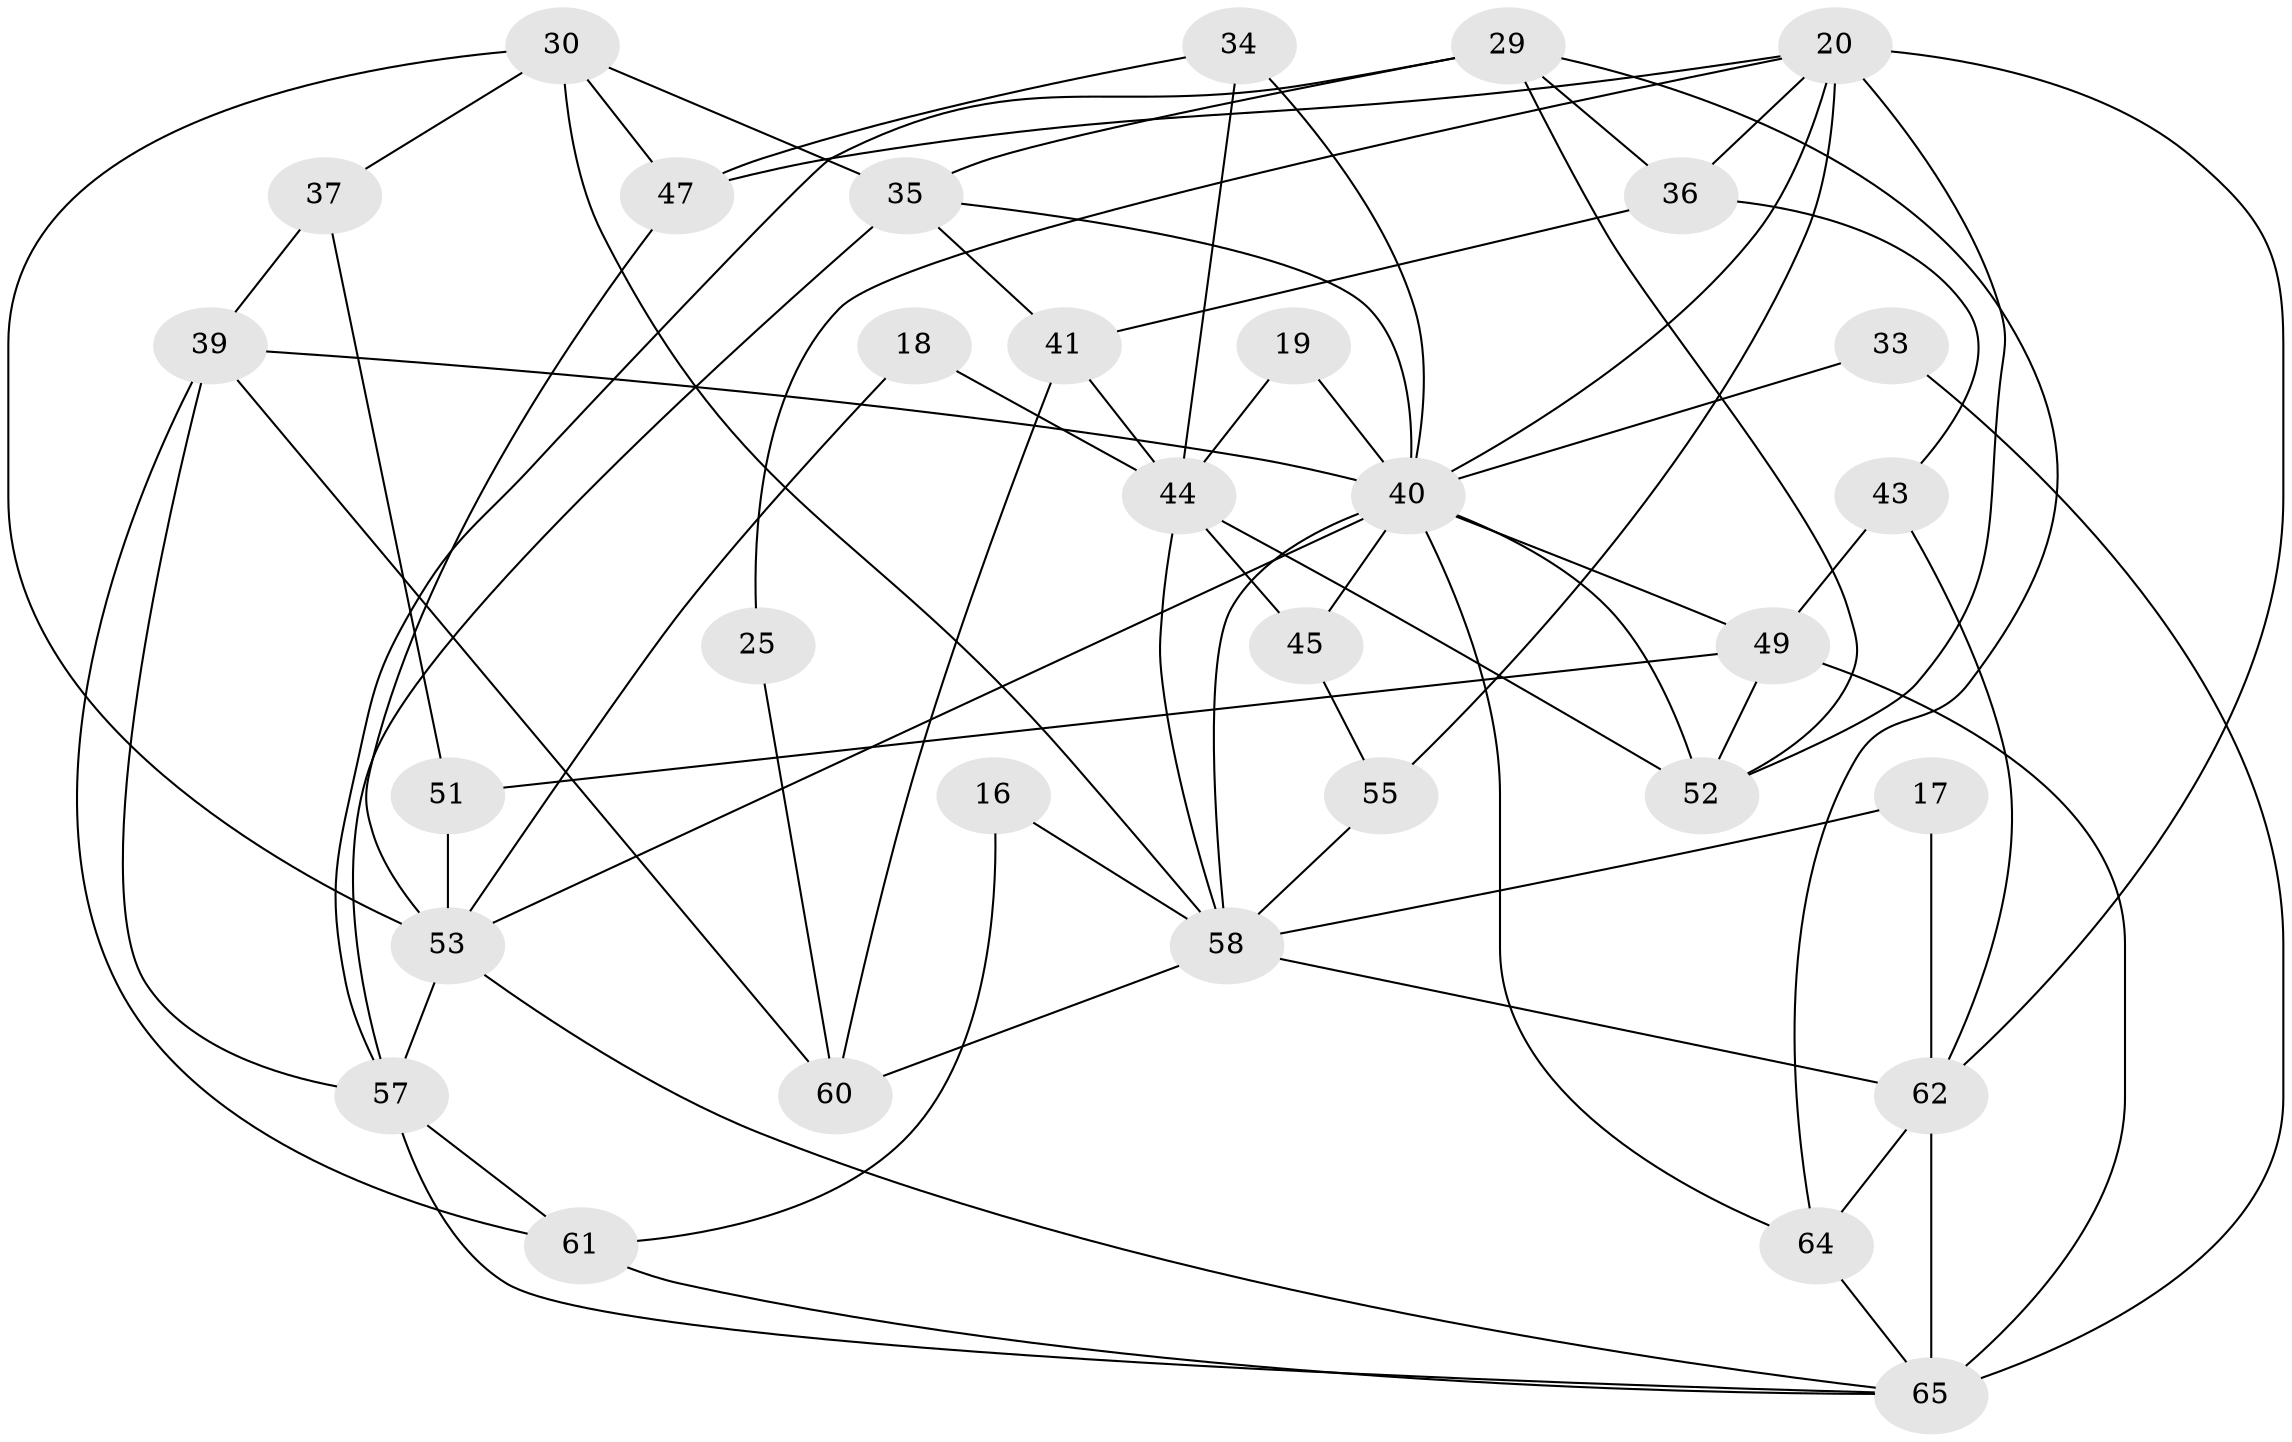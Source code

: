 // original degree distribution, {6: 0.1076923076923077, 3: 0.3384615384615385, 4: 0.27692307692307694, 2: 0.09230769230769231, 5: 0.15384615384615385, 9: 0.03076923076923077}
// Generated by graph-tools (version 1.1) at 2025/52/03/09/25 04:52:03]
// undirected, 32 vertices, 72 edges
graph export_dot {
graph [start="1"]
  node [color=gray90,style=filled];
  16;
  17;
  18;
  19;
  20 [super="+3"];
  25;
  29 [super="+27"];
  30;
  33;
  34;
  35 [super="+24"];
  36;
  37;
  39 [super="+22"];
  40 [super="+26+38+21"];
  41;
  43 [super="+13"];
  44 [super="+10"];
  45;
  47 [super="+28"];
  49 [super="+42"];
  51;
  52 [super="+50+46"];
  53 [super="+14"];
  55;
  57 [super="+12"];
  58 [super="+2+48+56"];
  60;
  61;
  62 [super="+32+31+59"];
  64 [super="+54"];
  65 [super="+23+63+11"];
  16 -- 61;
  16 -- 58;
  17 -- 62 [weight=2];
  17 -- 58;
  18 -- 44;
  18 -- 53;
  19 -- 40 [weight=2];
  19 -- 44;
  20 -- 25;
  20 -- 55;
  20 -- 62 [weight=3];
  20 -- 47 [weight=2];
  20 -- 36;
  20 -- 52;
  20 -- 40;
  25 -- 60;
  29 -- 35 [weight=2];
  29 -- 64;
  29 -- 36;
  29 -- 52;
  29 -- 57;
  30 -- 35;
  30 -- 37;
  30 -- 47 [weight=2];
  30 -- 53 [weight=2];
  30 -- 58 [weight=2];
  33 -- 65 [weight=2];
  33 -- 40;
  34 -- 47;
  34 -- 44;
  34 -- 40 [weight=2];
  35 -- 57;
  35 -- 41;
  35 -- 40;
  36 -- 41;
  36 -- 43;
  37 -- 39;
  37 -- 51;
  39 -- 61;
  39 -- 60;
  39 -- 40;
  39 -- 57;
  40 -- 52;
  40 -- 53 [weight=2];
  40 -- 45;
  40 -- 64 [weight=2];
  40 -- 49;
  40 -- 58 [weight=2];
  41 -- 44 [weight=2];
  41 -- 60;
  43 -- 62 [weight=2];
  43 -- 49;
  44 -- 52;
  44 -- 45 [weight=2];
  44 -- 58;
  45 -- 55;
  47 -- 53;
  49 -- 51;
  49 -- 65 [weight=2];
  49 -- 52 [weight=2];
  51 -- 53;
  53 -- 65 [weight=2];
  53 -- 57;
  55 -- 58;
  57 -- 61;
  57 -- 65;
  58 -- 62;
  58 -- 60;
  61 -- 65;
  62 -- 64;
  62 -- 65 [weight=3];
  64 -- 65 [weight=2];
}

